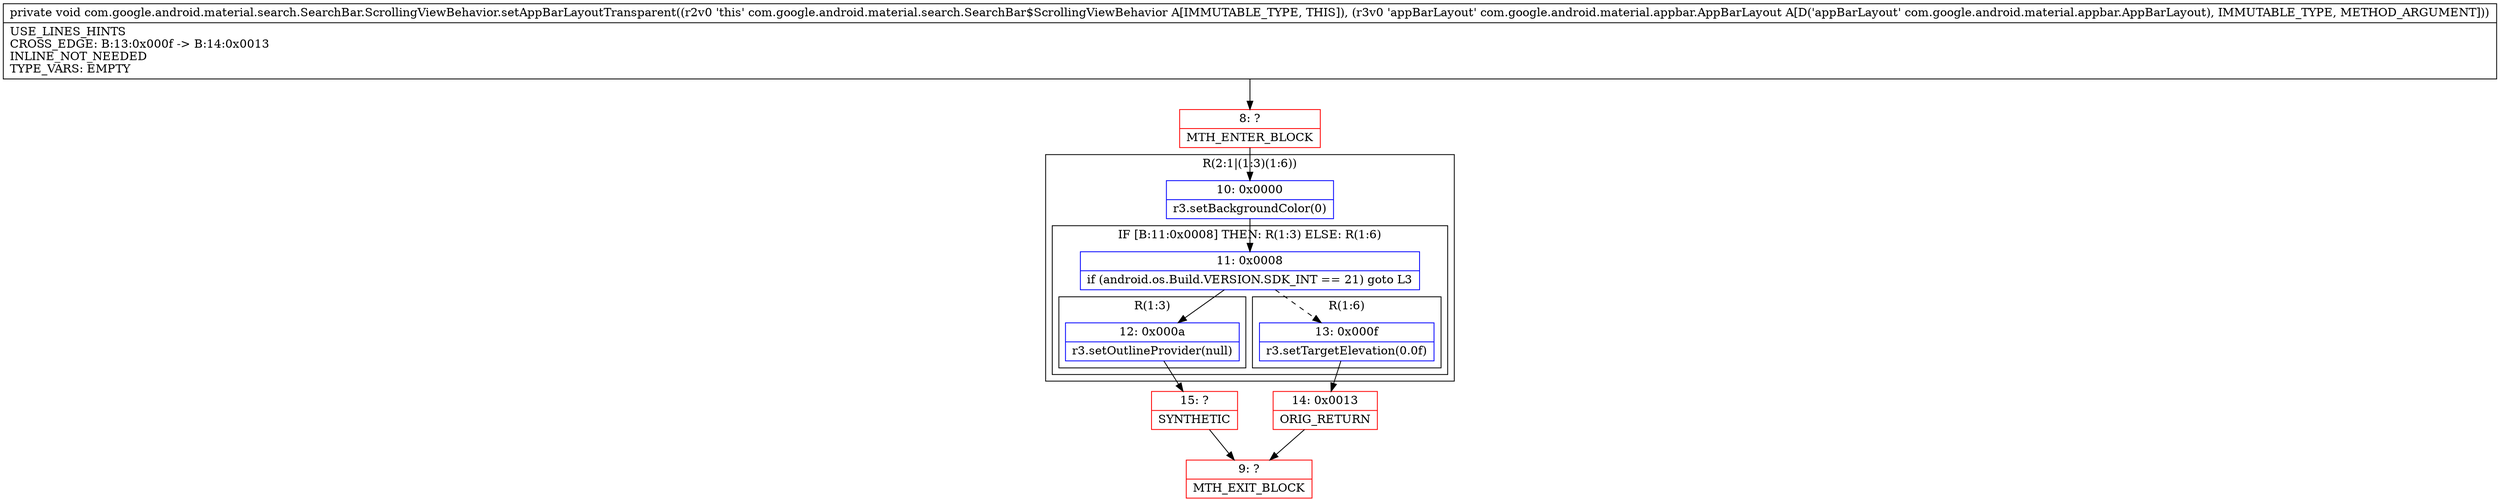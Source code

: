digraph "CFG forcom.google.android.material.search.SearchBar.ScrollingViewBehavior.setAppBarLayoutTransparent(Lcom\/google\/android\/material\/appbar\/AppBarLayout;)V" {
subgraph cluster_Region_486459505 {
label = "R(2:1|(1:3)(1:6))";
node [shape=record,color=blue];
Node_10 [shape=record,label="{10\:\ 0x0000|r3.setBackgroundColor(0)\l}"];
subgraph cluster_IfRegion_1465217823 {
label = "IF [B:11:0x0008] THEN: R(1:3) ELSE: R(1:6)";
node [shape=record,color=blue];
Node_11 [shape=record,label="{11\:\ 0x0008|if (android.os.Build.VERSION.SDK_INT == 21) goto L3\l}"];
subgraph cluster_Region_1178139484 {
label = "R(1:3)";
node [shape=record,color=blue];
Node_12 [shape=record,label="{12\:\ 0x000a|r3.setOutlineProvider(null)\l}"];
}
subgraph cluster_Region_140320934 {
label = "R(1:6)";
node [shape=record,color=blue];
Node_13 [shape=record,label="{13\:\ 0x000f|r3.setTargetElevation(0.0f)\l}"];
}
}
}
Node_8 [shape=record,color=red,label="{8\:\ ?|MTH_ENTER_BLOCK\l}"];
Node_15 [shape=record,color=red,label="{15\:\ ?|SYNTHETIC\l}"];
Node_9 [shape=record,color=red,label="{9\:\ ?|MTH_EXIT_BLOCK\l}"];
Node_14 [shape=record,color=red,label="{14\:\ 0x0013|ORIG_RETURN\l}"];
MethodNode[shape=record,label="{private void com.google.android.material.search.SearchBar.ScrollingViewBehavior.setAppBarLayoutTransparent((r2v0 'this' com.google.android.material.search.SearchBar$ScrollingViewBehavior A[IMMUTABLE_TYPE, THIS]), (r3v0 'appBarLayout' com.google.android.material.appbar.AppBarLayout A[D('appBarLayout' com.google.android.material.appbar.AppBarLayout), IMMUTABLE_TYPE, METHOD_ARGUMENT]))  | USE_LINES_HINTS\lCROSS_EDGE: B:13:0x000f \-\> B:14:0x0013\lINLINE_NOT_NEEDED\lTYPE_VARS: EMPTY\l}"];
MethodNode -> Node_8;Node_10 -> Node_11;
Node_11 -> Node_12;
Node_11 -> Node_13[style=dashed];
Node_12 -> Node_15;
Node_13 -> Node_14;
Node_8 -> Node_10;
Node_15 -> Node_9;
Node_14 -> Node_9;
}

